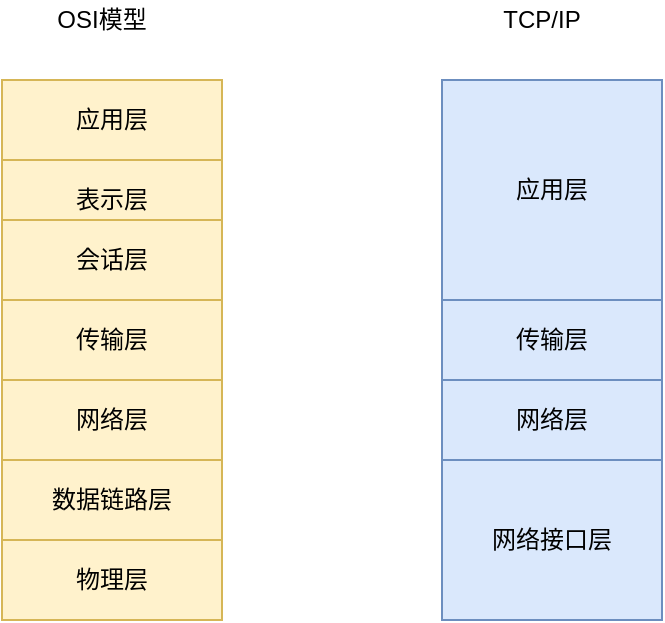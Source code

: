 <mxfile version="14.1.1" type="github">
  <diagram id="yCzem2oj4ZcsZaK_mE4D" name="第 1 页">
    <mxGraphModel dx="1356" dy="637" grid="1" gridSize="10" guides="1" tooltips="1" connect="1" arrows="1" fold="1" page="1" pageScale="1" pageWidth="827" pageHeight="1169" math="0" shadow="0">
      <root>
        <mxCell id="0" />
        <mxCell id="1" parent="0" />
        <mxCell id="jx5T1Pv5mwgT5sgSQQlJ-1" value="应用层" style="rounded=0;whiteSpace=wrap;html=1;fillColor=#fff2cc;strokeColor=#d6b656;" vertex="1" parent="1">
          <mxGeometry x="280" y="200" width="110" height="40" as="geometry" />
        </mxCell>
        <mxCell id="jx5T1Pv5mwgT5sgSQQlJ-3" value="表示层" style="rounded=0;whiteSpace=wrap;html=1;fillColor=#fff2cc;strokeColor=#d6b656;" vertex="1" parent="1">
          <mxGeometry x="280" y="240" width="110" height="40" as="geometry" />
        </mxCell>
        <mxCell id="jx5T1Pv5mwgT5sgSQQlJ-4" value="会话层" style="rounded=0;whiteSpace=wrap;html=1;fillColor=#fff2cc;strokeColor=#d6b656;" vertex="1" parent="1">
          <mxGeometry x="280" y="270" width="110" height="40" as="geometry" />
        </mxCell>
        <mxCell id="jx5T1Pv5mwgT5sgSQQlJ-5" value="传输层" style="rounded=0;whiteSpace=wrap;html=1;fillColor=#fff2cc;strokeColor=#d6b656;" vertex="1" parent="1">
          <mxGeometry x="280" y="310" width="110" height="40" as="geometry" />
        </mxCell>
        <mxCell id="jx5T1Pv5mwgT5sgSQQlJ-6" value="网络层" style="rounded=0;whiteSpace=wrap;html=1;fillColor=#fff2cc;strokeColor=#d6b656;" vertex="1" parent="1">
          <mxGeometry x="280" y="350" width="110" height="40" as="geometry" />
        </mxCell>
        <mxCell id="jx5T1Pv5mwgT5sgSQQlJ-7" value="数据链路层" style="rounded=0;whiteSpace=wrap;html=1;fillColor=#fff2cc;strokeColor=#d6b656;" vertex="1" parent="1">
          <mxGeometry x="280" y="390" width="110" height="40" as="geometry" />
        </mxCell>
        <mxCell id="jx5T1Pv5mwgT5sgSQQlJ-8" value="物理层" style="rounded=0;whiteSpace=wrap;html=1;fillColor=#fff2cc;strokeColor=#d6b656;" vertex="1" parent="1">
          <mxGeometry x="280" y="430" width="110" height="40" as="geometry" />
        </mxCell>
        <mxCell id="jx5T1Pv5mwgT5sgSQQlJ-10" value="应用层" style="rounded=0;whiteSpace=wrap;html=1;fillColor=#dae8fc;strokeColor=#6c8ebf;" vertex="1" parent="1">
          <mxGeometry x="500" y="200" width="110" height="110" as="geometry" />
        </mxCell>
        <mxCell id="jx5T1Pv5mwgT5sgSQQlJ-11" value="传输层" style="rounded=0;whiteSpace=wrap;html=1;fillColor=#dae8fc;strokeColor=#6c8ebf;" vertex="1" parent="1">
          <mxGeometry x="500" y="310" width="110" height="40" as="geometry" />
        </mxCell>
        <mxCell id="jx5T1Pv5mwgT5sgSQQlJ-12" value="网络层" style="rounded=0;whiteSpace=wrap;html=1;fillColor=#dae8fc;strokeColor=#6c8ebf;" vertex="1" parent="1">
          <mxGeometry x="500" y="350" width="110" height="40" as="geometry" />
        </mxCell>
        <mxCell id="jx5T1Pv5mwgT5sgSQQlJ-13" value="网络接口层" style="rounded=0;whiteSpace=wrap;html=1;fillColor=#dae8fc;strokeColor=#6c8ebf;" vertex="1" parent="1">
          <mxGeometry x="500" y="390" width="110" height="80" as="geometry" />
        </mxCell>
        <mxCell id="jx5T1Pv5mwgT5sgSQQlJ-14" value="OSI模型" style="text;html=1;strokeColor=none;fillColor=none;align=center;verticalAlign=middle;whiteSpace=wrap;rounded=0;" vertex="1" parent="1">
          <mxGeometry x="300" y="160" width="60" height="20" as="geometry" />
        </mxCell>
        <mxCell id="jx5T1Pv5mwgT5sgSQQlJ-15" value="TCP/IP" style="text;html=1;strokeColor=none;fillColor=none;align=center;verticalAlign=middle;whiteSpace=wrap;rounded=0;" vertex="1" parent="1">
          <mxGeometry x="520" y="160" width="60" height="20" as="geometry" />
        </mxCell>
      </root>
    </mxGraphModel>
  </diagram>
</mxfile>
